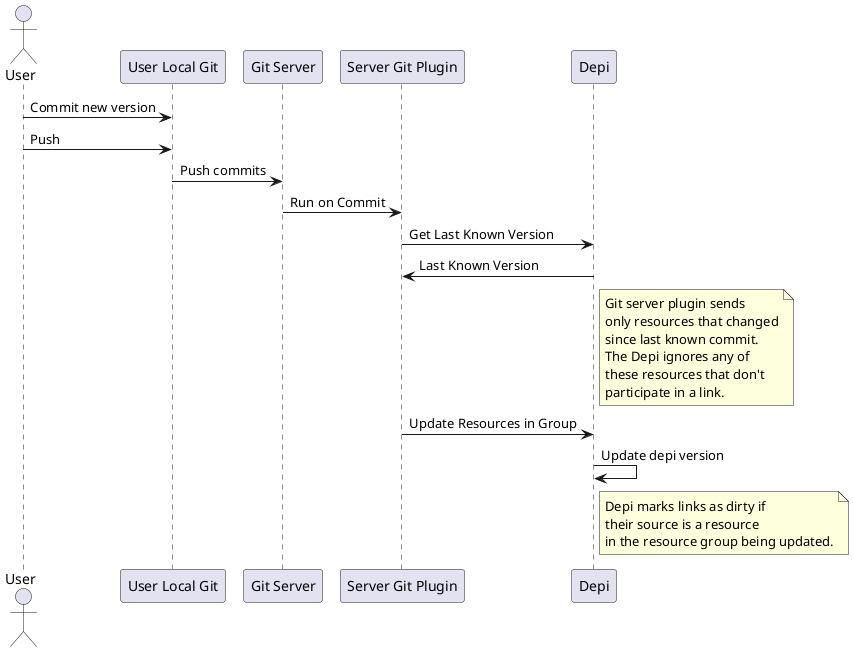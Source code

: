 @startuml
actor User as user
participant "User Local Git" as git_local
participant "Git Server" as git_server
participant "Server Git Plugin" as git_server_plugin
participant "Depi" as depi

user -> git_local : Commit new version
user -> git_local : Push
git_local -> git_server : Push commits
git_server -> git_server_plugin : Run on Commit
git_server_plugin -> depi : Get Last Known Version
depi -> git_server_plugin : Last Known Version

note right of depi
Git server plugin sends
only resources that changed
since last known commit.
The Depi ignores any of
these resources that don't
participate in a link.
end note

git_server_plugin -> depi : Update Resources in Group
depi -> depi : Update depi version

note right of depi
Depi marks links as dirty if
their source is a resource
in the resource group being updated.
end note
@enduml


